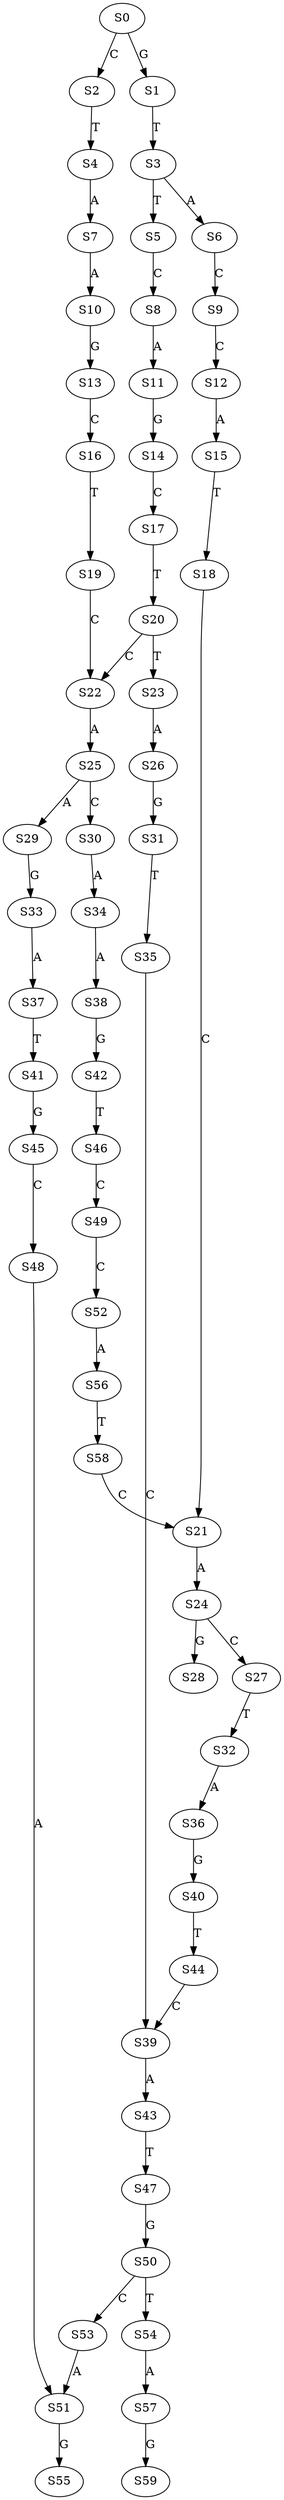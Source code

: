 strict digraph  {
	S0 -> S1 [ label = G ];
	S0 -> S2 [ label = C ];
	S1 -> S3 [ label = T ];
	S2 -> S4 [ label = T ];
	S3 -> S5 [ label = T ];
	S3 -> S6 [ label = A ];
	S4 -> S7 [ label = A ];
	S5 -> S8 [ label = C ];
	S6 -> S9 [ label = C ];
	S7 -> S10 [ label = A ];
	S8 -> S11 [ label = A ];
	S9 -> S12 [ label = C ];
	S10 -> S13 [ label = G ];
	S11 -> S14 [ label = G ];
	S12 -> S15 [ label = A ];
	S13 -> S16 [ label = C ];
	S14 -> S17 [ label = C ];
	S15 -> S18 [ label = T ];
	S16 -> S19 [ label = T ];
	S17 -> S20 [ label = T ];
	S18 -> S21 [ label = C ];
	S19 -> S22 [ label = C ];
	S20 -> S23 [ label = T ];
	S20 -> S22 [ label = C ];
	S21 -> S24 [ label = A ];
	S22 -> S25 [ label = A ];
	S23 -> S26 [ label = A ];
	S24 -> S27 [ label = C ];
	S24 -> S28 [ label = G ];
	S25 -> S29 [ label = A ];
	S25 -> S30 [ label = C ];
	S26 -> S31 [ label = G ];
	S27 -> S32 [ label = T ];
	S29 -> S33 [ label = G ];
	S30 -> S34 [ label = A ];
	S31 -> S35 [ label = T ];
	S32 -> S36 [ label = A ];
	S33 -> S37 [ label = A ];
	S34 -> S38 [ label = A ];
	S35 -> S39 [ label = C ];
	S36 -> S40 [ label = G ];
	S37 -> S41 [ label = T ];
	S38 -> S42 [ label = G ];
	S39 -> S43 [ label = A ];
	S40 -> S44 [ label = T ];
	S41 -> S45 [ label = G ];
	S42 -> S46 [ label = T ];
	S43 -> S47 [ label = T ];
	S44 -> S39 [ label = C ];
	S45 -> S48 [ label = C ];
	S46 -> S49 [ label = C ];
	S47 -> S50 [ label = G ];
	S48 -> S51 [ label = A ];
	S49 -> S52 [ label = C ];
	S50 -> S53 [ label = C ];
	S50 -> S54 [ label = T ];
	S51 -> S55 [ label = G ];
	S52 -> S56 [ label = A ];
	S53 -> S51 [ label = A ];
	S54 -> S57 [ label = A ];
	S56 -> S58 [ label = T ];
	S57 -> S59 [ label = G ];
	S58 -> S21 [ label = C ];
}
